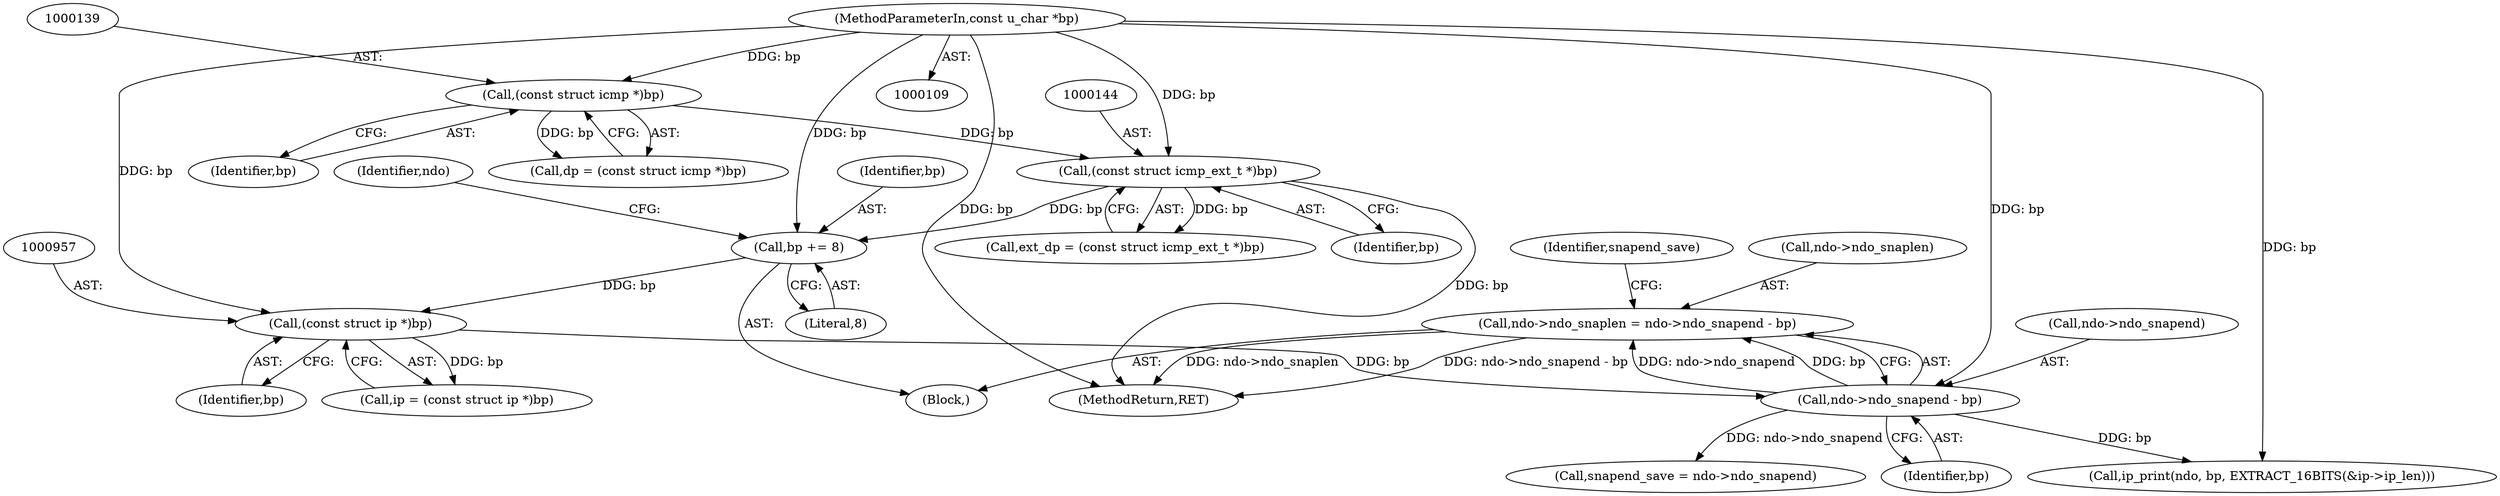 digraph "0_tcpdump_1a1bce0526a77b62e41531b00f8bb5e21fd4f3a3@integer" {
"1000959" [label="(Call,ndo->ndo_snaplen = ndo->ndo_snapend - bp)"];
"1000963" [label="(Call,ndo->ndo_snapend - bp)"];
"1000956" [label="(Call,(const struct ip *)bp)"];
"1000947" [label="(Call,bp += 8)"];
"1000143" [label="(Call,(const struct icmp_ext_t *)bp)"];
"1000138" [label="(Call,(const struct icmp *)bp)"];
"1000111" [label="(MethodParameterIn,const u_char *bp)"];
"1000963" [label="(Call,ndo->ndo_snapend - bp)"];
"1000968" [label="(Call,snapend_save = ndo->ndo_snapend)"];
"1000948" [label="(Identifier,bp)"];
"1000946" [label="(Block,)"];
"1000959" [label="(Call,ndo->ndo_snaplen = ndo->ndo_snapend - bp)"];
"1000960" [label="(Call,ndo->ndo_snaplen)"];
"1000947" [label="(Call,bp += 8)"];
"1000964" [label="(Call,ndo->ndo_snapend)"];
"1000141" [label="(Call,ext_dp = (const struct icmp_ext_t *)bp)"];
"1000111" [label="(MethodParameterIn,const u_char *bp)"];
"1000954" [label="(Call,ip = (const struct ip *)bp)"];
"1000140" [label="(Identifier,bp)"];
"1000145" [label="(Identifier,bp)"];
"1000969" [label="(Identifier,snapend_save)"];
"1000136" [label="(Call,dp = (const struct icmp *)bp)"];
"1000952" [label="(Identifier,ndo)"];
"1000949" [label="(Literal,8)"];
"1000143" [label="(Call,(const struct icmp_ext_t *)bp)"];
"1000978" [label="(Call,ip_print(ndo, bp, EXTRACT_16BITS(&ip->ip_len)))"];
"1000958" [label="(Identifier,bp)"];
"1000956" [label="(Call,(const struct ip *)bp)"];
"1000967" [label="(Identifier,bp)"];
"1001279" [label="(MethodReturn,RET)"];
"1000138" [label="(Call,(const struct icmp *)bp)"];
"1000959" -> "1000946"  [label="AST: "];
"1000959" -> "1000963"  [label="CFG: "];
"1000960" -> "1000959"  [label="AST: "];
"1000963" -> "1000959"  [label="AST: "];
"1000969" -> "1000959"  [label="CFG: "];
"1000959" -> "1001279"  [label="DDG: ndo->ndo_snapend - bp"];
"1000959" -> "1001279"  [label="DDG: ndo->ndo_snaplen"];
"1000963" -> "1000959"  [label="DDG: ndo->ndo_snapend"];
"1000963" -> "1000959"  [label="DDG: bp"];
"1000963" -> "1000967"  [label="CFG: "];
"1000964" -> "1000963"  [label="AST: "];
"1000967" -> "1000963"  [label="AST: "];
"1000956" -> "1000963"  [label="DDG: bp"];
"1000111" -> "1000963"  [label="DDG: bp"];
"1000963" -> "1000968"  [label="DDG: ndo->ndo_snapend"];
"1000963" -> "1000978"  [label="DDG: bp"];
"1000956" -> "1000954"  [label="AST: "];
"1000956" -> "1000958"  [label="CFG: "];
"1000957" -> "1000956"  [label="AST: "];
"1000958" -> "1000956"  [label="AST: "];
"1000954" -> "1000956"  [label="CFG: "];
"1000956" -> "1000954"  [label="DDG: bp"];
"1000947" -> "1000956"  [label="DDG: bp"];
"1000111" -> "1000956"  [label="DDG: bp"];
"1000947" -> "1000946"  [label="AST: "];
"1000947" -> "1000949"  [label="CFG: "];
"1000948" -> "1000947"  [label="AST: "];
"1000949" -> "1000947"  [label="AST: "];
"1000952" -> "1000947"  [label="CFG: "];
"1000143" -> "1000947"  [label="DDG: bp"];
"1000111" -> "1000947"  [label="DDG: bp"];
"1000143" -> "1000141"  [label="AST: "];
"1000143" -> "1000145"  [label="CFG: "];
"1000144" -> "1000143"  [label="AST: "];
"1000145" -> "1000143"  [label="AST: "];
"1000141" -> "1000143"  [label="CFG: "];
"1000143" -> "1001279"  [label="DDG: bp"];
"1000143" -> "1000141"  [label="DDG: bp"];
"1000138" -> "1000143"  [label="DDG: bp"];
"1000111" -> "1000143"  [label="DDG: bp"];
"1000138" -> "1000136"  [label="AST: "];
"1000138" -> "1000140"  [label="CFG: "];
"1000139" -> "1000138"  [label="AST: "];
"1000140" -> "1000138"  [label="AST: "];
"1000136" -> "1000138"  [label="CFG: "];
"1000138" -> "1000136"  [label="DDG: bp"];
"1000111" -> "1000138"  [label="DDG: bp"];
"1000111" -> "1000109"  [label="AST: "];
"1000111" -> "1001279"  [label="DDG: bp"];
"1000111" -> "1000978"  [label="DDG: bp"];
}
